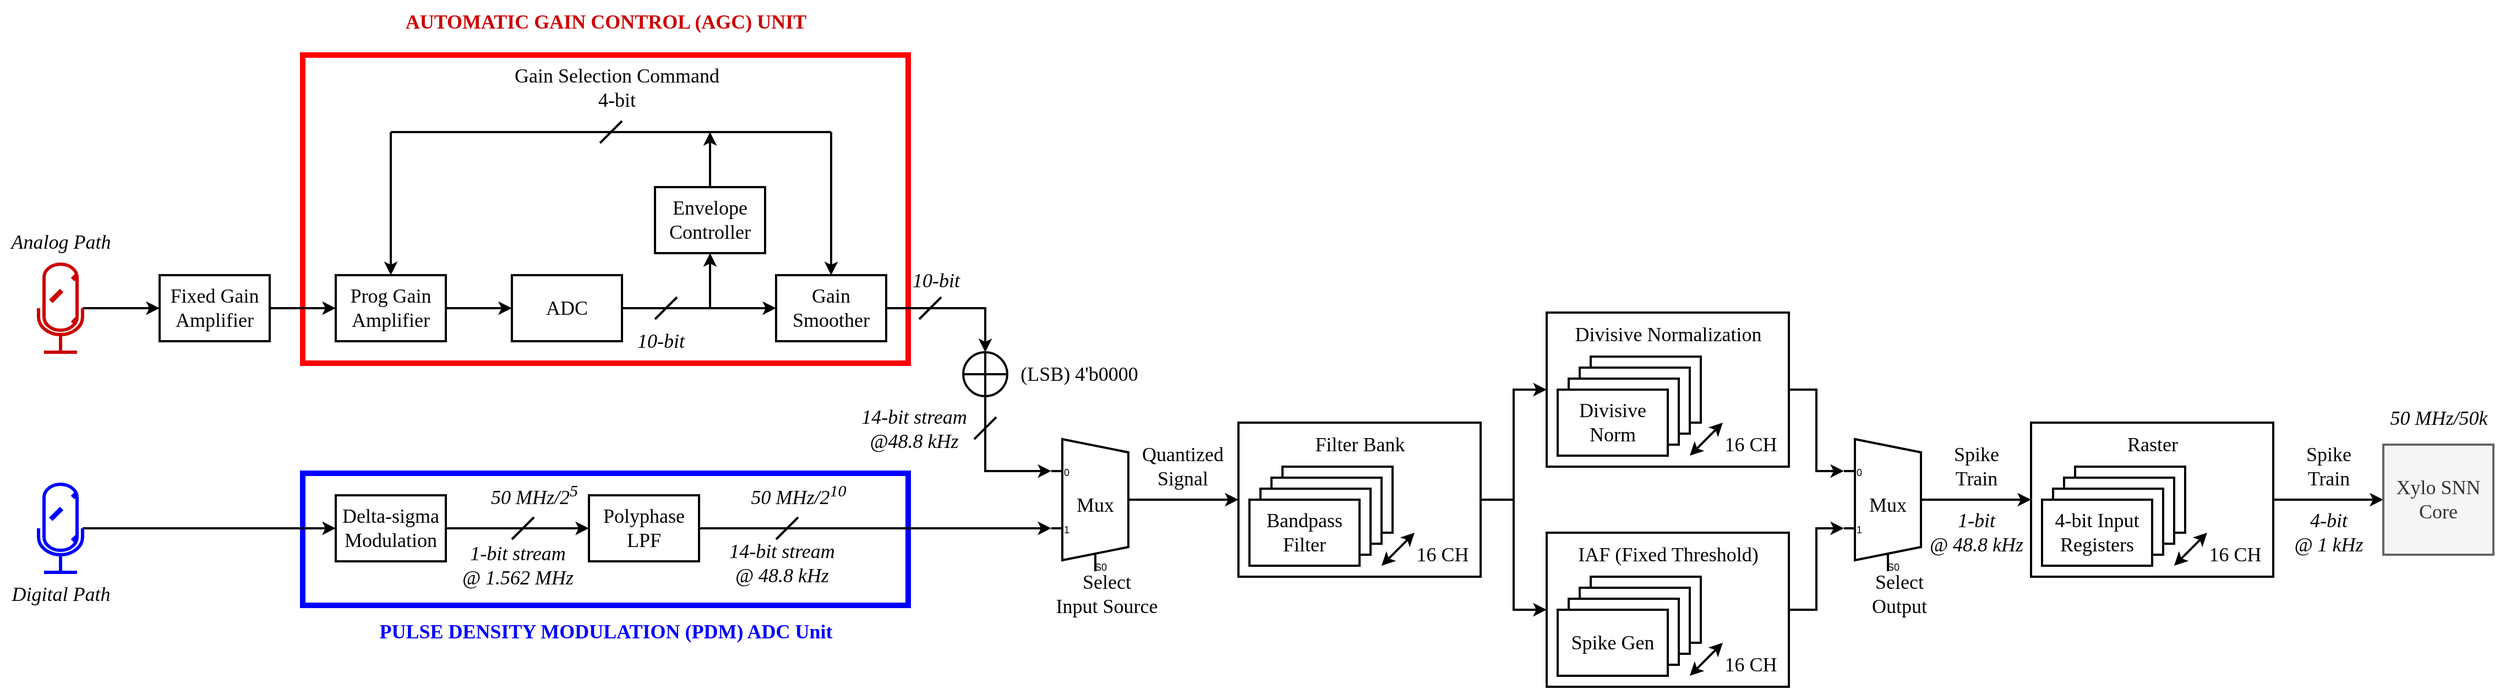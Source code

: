 <mxfile version="22.0.5" type="device">
  <diagram name="Page-1" id="toTXQOctY8lqpIN5eQkJ">
    <mxGraphModel dx="1774" dy="1069" grid="1" gridSize="10" guides="1" tooltips="1" connect="1" arrows="1" fold="1" page="1" pageScale="1" pageWidth="1169" pageHeight="827" math="0" shadow="0">
      <root>
        <mxCell id="0" />
        <mxCell id="1" parent="0" />
        <mxCell id="9MsrRh6NDD8cImw58Ieo-61" value="" style="rounded=0;whiteSpace=wrap;html=1;fillColor=none;glass=0;shadow=0;strokeColor=#0000FF;strokeWidth=5;fillStyle=auto;fontColor=#CC0000;" parent="1" vertex="1">
          <mxGeometry x="320" y="470" width="550" height="120" as="geometry" />
        </mxCell>
        <mxCell id="9MsrRh6NDD8cImw58Ieo-32" value="" style="rounded=0;whiteSpace=wrap;html=1;fillColor=none;glass=0;shadow=0;strokeColor=#FF0000;strokeWidth=5;fillStyle=auto;fontColor=#CC0000;" parent="1" vertex="1">
          <mxGeometry x="320" y="90" width="550" height="280" as="geometry" />
        </mxCell>
        <mxCell id="9MsrRh6NDD8cImw58Ieo-7" style="edgeStyle=orthogonalEdgeStyle;rounded=0;orthogonalLoop=1;jettySize=auto;html=1;strokeWidth=2;fontFamily=Times New Roman;fontSize=18;entryX=0;entryY=0.5;entryDx=0;entryDy=0;" parent="1" source="9MsrRh6NDD8cImw58Ieo-1" target="9MsrRh6NDD8cImw58Ieo-9" edge="1">
          <mxGeometry relative="1" as="geometry">
            <mxPoint x="200" y="320" as="targetPoint" />
          </mxGeometry>
        </mxCell>
        <mxCell id="9MsrRh6NDD8cImw58Ieo-1" value="" style="html=1;verticalLabelPosition=bottom;align=center;labelBackgroundColor=#ffffff;verticalAlign=top;strokeWidth=3;strokeColor=#CC0000;shadow=0;dashed=0;shape=mxgraph.ios7.icons.microphone;fillColor=#CC0000;fillStyle=dashed;fontFamily=Times New Roman;fontSize=18;" parent="1" vertex="1">
          <mxGeometry x="80" y="280" width="40" height="80" as="geometry" />
        </mxCell>
        <mxCell id="9MsrRh6NDD8cImw58Ieo-11" style="edgeStyle=orthogonalEdgeStyle;rounded=0;orthogonalLoop=1;jettySize=auto;html=1;entryX=0;entryY=0.5;entryDx=0;entryDy=0;strokeWidth=2;fontFamily=Times New Roman;fontSize=18;" parent="1" source="9MsrRh6NDD8cImw58Ieo-9" target="9MsrRh6NDD8cImw58Ieo-10" edge="1">
          <mxGeometry relative="1" as="geometry" />
        </mxCell>
        <mxCell id="9MsrRh6NDD8cImw58Ieo-23" style="edgeStyle=orthogonalEdgeStyle;rounded=0;orthogonalLoop=1;jettySize=auto;html=1;strokeWidth=2;endArrow=none;endFill=0;startArrow=classic;startFill=1;exitX=0.5;exitY=0;exitDx=0;exitDy=0;" parent="1" source="9MsrRh6NDD8cImw58Ieo-10" edge="1">
          <mxGeometry relative="1" as="geometry">
            <mxPoint x="400" y="160" as="targetPoint" />
            <Array as="points">
              <mxPoint x="400" y="160" />
            </Array>
          </mxGeometry>
        </mxCell>
        <mxCell id="9MsrRh6NDD8cImw58Ieo-9" value="Fixed Gain Amplifier" style="whiteSpace=wrap;html=1;fontFamily=Times New Roman;fontSize=18;strokeWidth=2;" parent="1" vertex="1">
          <mxGeometry x="190" y="290" width="100" height="60" as="geometry" />
        </mxCell>
        <mxCell id="9MsrRh6NDD8cImw58Ieo-13" style="edgeStyle=orthogonalEdgeStyle;rounded=0;orthogonalLoop=1;jettySize=auto;html=1;exitX=1;exitY=0.5;exitDx=0;exitDy=0;entryX=0;entryY=0.5;entryDx=0;entryDy=0;strokeWidth=2;fontFamily=Times New Roman;fontSize=18;" parent="1" source="9MsrRh6NDD8cImw58Ieo-10" target="9MsrRh6NDD8cImw58Ieo-12" edge="1">
          <mxGeometry relative="1" as="geometry" />
        </mxCell>
        <mxCell id="9MsrRh6NDD8cImw58Ieo-10" value="Prog Gain Amplifier" style="whiteSpace=wrap;html=1;fontFamily=Times New Roman;fontSize=18;strokeWidth=2;" parent="1" vertex="1">
          <mxGeometry x="350" y="290" width="100" height="60" as="geometry" />
        </mxCell>
        <mxCell id="9MsrRh6NDD8cImw58Ieo-17" style="edgeStyle=orthogonalEdgeStyle;rounded=0;orthogonalLoop=1;jettySize=auto;html=1;exitX=1;exitY=0.5;exitDx=0;exitDy=0;strokeWidth=2;fontFamily=Times New Roman;fontSize=18;" parent="1" source="9MsrRh6NDD8cImw58Ieo-12" target="9MsrRh6NDD8cImw58Ieo-15" edge="1">
          <mxGeometry relative="1" as="geometry" />
        </mxCell>
        <mxCell id="9MsrRh6NDD8cImw58Ieo-19" style="edgeStyle=orthogonalEdgeStyle;rounded=0;orthogonalLoop=1;jettySize=auto;html=1;entryX=0.5;entryY=1;entryDx=0;entryDy=0;strokeWidth=2;" parent="1" source="9MsrRh6NDD8cImw58Ieo-12" target="9MsrRh6NDD8cImw58Ieo-18" edge="1">
          <mxGeometry relative="1" as="geometry">
            <Array as="points">
              <mxPoint x="690" y="320" />
              <mxPoint x="690" y="270" />
            </Array>
          </mxGeometry>
        </mxCell>
        <mxCell id="9MsrRh6NDD8cImw58Ieo-12" value="ADC" style="whiteSpace=wrap;html=1;fontFamily=Times New Roman;fontSize=18;strokeWidth=2;" parent="1" vertex="1">
          <mxGeometry x="510" y="290" width="100" height="60" as="geometry" />
        </mxCell>
        <mxCell id="9MsrRh6NDD8cImw58Ieo-22" style="edgeStyle=orthogonalEdgeStyle;rounded=0;orthogonalLoop=1;jettySize=auto;html=1;exitX=0.5;exitY=0;exitDx=0;exitDy=0;strokeWidth=2;endArrow=none;endFill=0;startArrow=classic;startFill=1;" parent="1" source="9MsrRh6NDD8cImw58Ieo-15" edge="1">
          <mxGeometry relative="1" as="geometry">
            <mxPoint x="800" y="160" as="targetPoint" />
          </mxGeometry>
        </mxCell>
        <mxCell id="9MsrRh6NDD8cImw58Ieo-29" style="edgeStyle=orthogonalEdgeStyle;rounded=0;orthogonalLoop=1;jettySize=auto;html=1;exitX=1;exitY=0.5;exitDx=0;exitDy=0;strokeWidth=2;entryX=0.5;entryY=0;entryDx=0;entryDy=0;entryPerimeter=0;" parent="1" source="9MsrRh6NDD8cImw58Ieo-15" target="9MsrRh6NDD8cImw58Ieo-66" edge="1">
          <mxGeometry relative="1" as="geometry">
            <mxPoint x="940" y="320" as="targetPoint" />
          </mxGeometry>
        </mxCell>
        <mxCell id="9MsrRh6NDD8cImw58Ieo-15" value="Gain Smoother" style="whiteSpace=wrap;html=1;fontFamily=Times New Roman;fontSize=18;strokeWidth=2;" parent="1" vertex="1">
          <mxGeometry x="750" y="290" width="100" height="60" as="geometry" />
        </mxCell>
        <mxCell id="9MsrRh6NDD8cImw58Ieo-24" style="edgeStyle=orthogonalEdgeStyle;rounded=0;orthogonalLoop=1;jettySize=auto;html=1;exitX=0.5;exitY=0;exitDx=0;exitDy=0;strokeWidth=2;" parent="1" source="9MsrRh6NDD8cImw58Ieo-18" edge="1">
          <mxGeometry relative="1" as="geometry">
            <mxPoint x="690" y="160" as="targetPoint" />
          </mxGeometry>
        </mxCell>
        <mxCell id="9MsrRh6NDD8cImw58Ieo-18" value="Envelope Controller" style="whiteSpace=wrap;html=1;fontFamily=Times New Roman;fontSize=18;strokeWidth=2;" parent="1" vertex="1">
          <mxGeometry x="640" y="210" width="100" height="60" as="geometry" />
        </mxCell>
        <mxCell id="9MsrRh6NDD8cImw58Ieo-20" value="" style="endArrow=none;html=1;rounded=0;strokeWidth=2;" parent="1" edge="1">
          <mxGeometry width="50" height="50" relative="1" as="geometry">
            <mxPoint x="400" y="160" as="sourcePoint" />
            <mxPoint x="800" y="160" as="targetPoint" />
          </mxGeometry>
        </mxCell>
        <mxCell id="9MsrRh6NDD8cImw58Ieo-25" value="Gain Selection Command&lt;br&gt;4-bit" style="text;html=1;align=center;verticalAlign=middle;resizable=0;points=[];autosize=1;strokeColor=none;fillColor=none;fontFamily=Times New Roman;fontSize=18;" parent="1" vertex="1">
          <mxGeometry x="500" y="90" width="210" height="60" as="geometry" />
        </mxCell>
        <mxCell id="9MsrRh6NDD8cImw58Ieo-26" value="" style="endArrow=none;html=1;rounded=0;strokeWidth=2;" parent="1" edge="1">
          <mxGeometry width="50" height="50" relative="1" as="geometry">
            <mxPoint x="590" y="170" as="sourcePoint" />
            <mxPoint x="610" y="150" as="targetPoint" />
          </mxGeometry>
        </mxCell>
        <mxCell id="9MsrRh6NDD8cImw58Ieo-27" value="" style="endArrow=none;html=1;rounded=0;strokeWidth=2;" parent="1" edge="1">
          <mxGeometry width="50" height="50" relative="1" as="geometry">
            <mxPoint x="640" y="330" as="sourcePoint" />
            <mxPoint x="660" y="310" as="targetPoint" />
          </mxGeometry>
        </mxCell>
        <mxCell id="9MsrRh6NDD8cImw58Ieo-28" value="10-bit" style="text;html=1;align=center;verticalAlign=middle;resizable=0;points=[];autosize=1;strokeColor=none;fillColor=none;fontFamily=Times New Roman;fontSize=18;fontStyle=2" parent="1" vertex="1">
          <mxGeometry x="610" y="330" width="70" height="40" as="geometry" />
        </mxCell>
        <mxCell id="9MsrRh6NDD8cImw58Ieo-30" value="10-bit" style="text;html=1;align=center;verticalAlign=middle;resizable=0;points=[];autosize=1;strokeColor=none;fillColor=none;fontFamily=Times New Roman;fontSize=18;fontStyle=2" parent="1" vertex="1">
          <mxGeometry x="860" y="275" width="70" height="40" as="geometry" />
        </mxCell>
        <mxCell id="9MsrRh6NDD8cImw58Ieo-31" value="" style="endArrow=none;html=1;rounded=0;strokeWidth=2;" parent="1" edge="1">
          <mxGeometry width="50" height="50" relative="1" as="geometry">
            <mxPoint x="880" y="330" as="sourcePoint" />
            <mxPoint x="900" y="310" as="targetPoint" />
          </mxGeometry>
        </mxCell>
        <mxCell id="9MsrRh6NDD8cImw58Ieo-33" value="AUTOMATIC GAIN CONTROL (AGC) UNIT" style="text;html=1;align=center;verticalAlign=middle;resizable=0;points=[];autosize=1;strokeColor=none;fillColor=none;fontFamily=Times New Roman;fontSize=18;fontStyle=1;fontColor=#CC0000;" parent="1" vertex="1">
          <mxGeometry x="400" y="40" width="390" height="40" as="geometry" />
        </mxCell>
        <mxCell id="9MsrRh6NDD8cImw58Ieo-35" value="&lt;i&gt;Analog Path&lt;/i&gt;" style="text;html=1;align=center;verticalAlign=middle;resizable=0;points=[];autosize=1;strokeColor=none;fillColor=none;fontFamily=Times New Roman;fontSize=18;" parent="1" vertex="1">
          <mxGeometry x="45" y="240" width="110" height="40" as="geometry" />
        </mxCell>
        <mxCell id="7w7PCdq3hjsfF6tZsjkb-40" style="edgeStyle=orthogonalEdgeStyle;rounded=0;orthogonalLoop=1;jettySize=auto;html=1;exitX=1;exitY=0.5;exitDx=0;exitDy=0;strokeWidth=2;" parent="1" source="9MsrRh6NDD8cImw58Ieo-39" target="7w7PCdq3hjsfF6tZsjkb-1" edge="1">
          <mxGeometry relative="1" as="geometry" />
        </mxCell>
        <mxCell id="9MsrRh6NDD8cImw58Ieo-39" value="Delta-sigma Modulation" style="whiteSpace=wrap;html=1;fontFamily=Times New Roman;fontSize=18;strokeWidth=2;" parent="1" vertex="1">
          <mxGeometry x="350" y="490" width="100" height="60" as="geometry" />
        </mxCell>
        <mxCell id="9MsrRh6NDD8cImw58Ieo-62" value="PULSE DENSITY MODULATION (PDM) ADC Unit" style="text;html=1;align=center;verticalAlign=middle;resizable=0;points=[];autosize=1;strokeColor=none;fillColor=none;fontFamily=Times New Roman;fontSize=18;fontStyle=1;fontColor=#0000FF;" parent="1" vertex="1">
          <mxGeometry x="375" y="594" width="440" height="40" as="geometry" />
        </mxCell>
        <mxCell id="9MsrRh6NDD8cImw58Ieo-64" value="" style="endArrow=none;html=1;rounded=0;strokeWidth=2;" parent="1" edge="1">
          <mxGeometry width="50" height="50" relative="1" as="geometry">
            <mxPoint x="750" y="530" as="sourcePoint" />
            <mxPoint x="770" y="510" as="targetPoint" />
          </mxGeometry>
        </mxCell>
        <mxCell id="9MsrRh6NDD8cImw58Ieo-66" value="" style="verticalLabelPosition=bottom;verticalAlign=top;html=1;shape=mxgraph.flowchart.summing_function;strokeWidth=2;" parent="1" vertex="1">
          <mxGeometry x="920" y="360" width="40" height="40" as="geometry" />
        </mxCell>
        <mxCell id="9MsrRh6NDD8cImw58Ieo-67" value="(LSB) 4&#39;b0000" style="text;html=1;align=center;verticalAlign=middle;resizable=0;points=[];autosize=1;strokeColor=none;fillColor=none;fontFamily=Times New Roman;fontSize=18;" parent="1" vertex="1">
          <mxGeometry x="960" y="360" width="130" height="40" as="geometry" />
        </mxCell>
        <mxCell id="9MsrRh6NDD8cImw58Ieo-69" value="Mux" style="shadow=0;dashed=0;align=center;html=1;strokeWidth=2;shape=mxgraph.electrical.abstract.mux2;whiteSpace=wrap;fontFamily=Times New Roman;fontSize=18;" parent="1" vertex="1">
          <mxGeometry x="1000" y="439" width="80" height="120" as="geometry" />
        </mxCell>
        <mxCell id="9MsrRh6NDD8cImw58Ieo-70" style="edgeStyle=orthogonalEdgeStyle;rounded=0;orthogonalLoop=1;jettySize=auto;html=1;exitX=0.5;exitY=1;exitDx=0;exitDy=0;exitPerimeter=0;entryX=0;entryY=0.217;entryDx=0;entryDy=3;entryPerimeter=0;strokeWidth=2;" parent="1" source="9MsrRh6NDD8cImw58Ieo-66" target="9MsrRh6NDD8cImw58Ieo-69" edge="1">
          <mxGeometry relative="1" as="geometry" />
        </mxCell>
        <mxCell id="9MsrRh6NDD8cImw58Ieo-71" value="" style="endArrow=none;html=1;rounded=0;strokeWidth=2;" parent="1" edge="1">
          <mxGeometry width="50" height="50" relative="1" as="geometry">
            <mxPoint x="930" y="439" as="sourcePoint" />
            <mxPoint x="950" y="419" as="targetPoint" />
          </mxGeometry>
        </mxCell>
        <mxCell id="9MsrRh6NDD8cImw58Ieo-74" value="Quantized &lt;br&gt;Signal" style="text;html=1;align=center;verticalAlign=middle;resizable=0;points=[];autosize=1;strokeColor=none;fillColor=none;fontFamily=Times New Roman;fontSize=18;" parent="1" vertex="1">
          <mxGeometry x="1069" y="434" width="100" height="60" as="geometry" />
        </mxCell>
        <mxCell id="9MsrRh6NDD8cImw58Ieo-76" value="Select &lt;br&gt;Input Source" style="text;html=1;align=center;verticalAlign=middle;resizable=0;points=[];autosize=1;strokeColor=none;fillColor=none;fontFamily=Times New Roman;fontSize=18;" parent="1" vertex="1">
          <mxGeometry x="990" y="550" width="120" height="60" as="geometry" />
        </mxCell>
        <mxCell id="9MsrRh6NDD8cImw58Ieo-85" value="" style="endArrow=classic;html=1;rounded=0;strokeWidth=2;exitX=1;exitY=0.5;exitDx=0;exitDy=-5;exitPerimeter=0;entryX=0;entryY=0.5;entryDx=0;entryDy=0;" parent="1" source="9MsrRh6NDD8cImw58Ieo-69" target="7w7PCdq3hjsfF6tZsjkb-11" edge="1">
          <mxGeometry width="50" height="50" relative="1" as="geometry">
            <mxPoint x="1080" y="493.88" as="sourcePoint" />
            <mxPoint x="1160" y="494.12" as="targetPoint" />
          </mxGeometry>
        </mxCell>
        <mxCell id="7w7PCdq3hjsfF6tZsjkb-44" style="edgeStyle=orthogonalEdgeStyle;rounded=0;orthogonalLoop=1;jettySize=auto;html=1;exitX=1;exitY=0.5;exitDx=0;exitDy=0;strokeWidth=2;entryX=0;entryY=0.65;entryDx=0;entryDy=3;entryPerimeter=0;" parent="1" source="7w7PCdq3hjsfF6tZsjkb-1" target="9MsrRh6NDD8cImw58Ieo-69" edge="1">
          <mxGeometry relative="1" as="geometry">
            <mxPoint x="740" y="520" as="targetPoint" />
          </mxGeometry>
        </mxCell>
        <mxCell id="7w7PCdq3hjsfF6tZsjkb-1" value="Polyphase LPF" style="whiteSpace=wrap;html=1;fontFamily=Times New Roman;fontSize=18;strokeWidth=2;" parent="1" vertex="1">
          <mxGeometry x="580" y="490" width="100" height="60" as="geometry" />
        </mxCell>
        <mxCell id="7w7PCdq3hjsfF6tZsjkb-21" style="edgeStyle=orthogonalEdgeStyle;rounded=0;orthogonalLoop=1;jettySize=auto;html=1;exitX=1;exitY=0.5;exitDx=0;exitDy=0;entryX=0;entryY=0.5;entryDx=0;entryDy=0;strokeWidth=2;" parent="1" source="7w7PCdq3hjsfF6tZsjkb-11" target="7w7PCdq3hjsfF6tZsjkb-13" edge="1">
          <mxGeometry relative="1" as="geometry" />
        </mxCell>
        <mxCell id="7w7PCdq3hjsfF6tZsjkb-30" style="edgeStyle=orthogonalEdgeStyle;rounded=0;orthogonalLoop=1;jettySize=auto;html=1;exitX=1;exitY=0.5;exitDx=0;exitDy=0;entryX=0;entryY=0.5;entryDx=0;entryDy=0;strokeWidth=2;" parent="1" source="7w7PCdq3hjsfF6tZsjkb-11" target="7w7PCdq3hjsfF6tZsjkb-22" edge="1">
          <mxGeometry relative="1" as="geometry" />
        </mxCell>
        <mxCell id="7w7PCdq3hjsfF6tZsjkb-11" value="" style="rounded=0;whiteSpace=wrap;html=1;fillColor=none;strokeWidth=2;" parent="1" vertex="1">
          <mxGeometry x="1170" y="424" width="220" height="140" as="geometry" />
        </mxCell>
        <mxCell id="9MsrRh6NDD8cImw58Ieo-57" value="" style="endArrow=classic;startArrow=classic;html=1;rounded=0;strokeWidth=2;" parent="1" edge="1">
          <mxGeometry width="50" height="50" relative="1" as="geometry">
            <mxPoint x="1300" y="554" as="sourcePoint" />
            <mxPoint x="1330" y="524" as="targetPoint" />
          </mxGeometry>
        </mxCell>
        <mxCell id="9MsrRh6NDD8cImw58Ieo-43" value="Bandpass Filter" style="whiteSpace=wrap;html=1;fontFamily=Times New Roman;fontSize=18;strokeWidth=2;" parent="1" vertex="1">
          <mxGeometry x="1210" y="464" width="100" height="60" as="geometry" />
        </mxCell>
        <mxCell id="9MsrRh6NDD8cImw58Ieo-44" value="Bandpass Filter" style="whiteSpace=wrap;html=1;fontFamily=Times New Roman;fontSize=18;strokeWidth=2;" parent="1" vertex="1">
          <mxGeometry x="1200" y="474" width="100" height="60" as="geometry" />
        </mxCell>
        <mxCell id="9MsrRh6NDD8cImw58Ieo-45" value="Bandpass Filter" style="whiteSpace=wrap;html=1;fontFamily=Times New Roman;fontSize=18;strokeWidth=2;" parent="1" vertex="1">
          <mxGeometry x="1190" y="484" width="100" height="60" as="geometry" />
        </mxCell>
        <mxCell id="7w7PCdq3hjsfF6tZsjkb-8" value="Bandpass Filter" style="whiteSpace=wrap;html=1;fontFamily=Times New Roman;fontSize=18;strokeWidth=2;" parent="1" vertex="1">
          <mxGeometry x="1180" y="494" width="100" height="60" as="geometry" />
        </mxCell>
        <mxCell id="7w7PCdq3hjsfF6tZsjkb-9" value="16 CH" style="text;html=1;align=center;verticalAlign=middle;resizable=0;points=[];autosize=1;strokeColor=none;fillColor=none;fontFamily=Times New Roman;fontSize=18;" parent="1" vertex="1">
          <mxGeometry x="1320" y="524" width="70" height="40" as="geometry" />
        </mxCell>
        <mxCell id="7w7PCdq3hjsfF6tZsjkb-12" value="Filter Bank" style="text;html=1;align=center;verticalAlign=middle;resizable=0;points=[];autosize=1;strokeColor=none;fillColor=none;fontFamily=Times New Roman;fontSize=18;" parent="1" vertex="1">
          <mxGeometry x="1230" y="424" width="100" height="40" as="geometry" />
        </mxCell>
        <mxCell id="7w7PCdq3hjsfF6tZsjkb-13" value="" style="rounded=0;whiteSpace=wrap;html=1;fillColor=none;strokeWidth=2;" parent="1" vertex="1">
          <mxGeometry x="1450" y="324" width="220" height="140" as="geometry" />
        </mxCell>
        <mxCell id="7w7PCdq3hjsfF6tZsjkb-14" value="" style="endArrow=classic;startArrow=classic;html=1;rounded=0;strokeWidth=2;" parent="1" edge="1">
          <mxGeometry width="50" height="50" relative="1" as="geometry">
            <mxPoint x="1580" y="454" as="sourcePoint" />
            <mxPoint x="1610" y="424" as="targetPoint" />
          </mxGeometry>
        </mxCell>
        <mxCell id="7w7PCdq3hjsfF6tZsjkb-15" value="Bandpass Filter" style="whiteSpace=wrap;html=1;fontFamily=Times New Roman;fontSize=18;strokeWidth=2;" parent="1" vertex="1">
          <mxGeometry x="1490" y="364" width="100" height="60" as="geometry" />
        </mxCell>
        <mxCell id="7w7PCdq3hjsfF6tZsjkb-16" value="Bandpass Filter" style="whiteSpace=wrap;html=1;fontFamily=Times New Roman;fontSize=18;strokeWidth=2;" parent="1" vertex="1">
          <mxGeometry x="1480" y="374" width="100" height="60" as="geometry" />
        </mxCell>
        <mxCell id="7w7PCdq3hjsfF6tZsjkb-17" value="Bandpass Filter" style="whiteSpace=wrap;html=1;fontFamily=Times New Roman;fontSize=18;strokeWidth=2;" parent="1" vertex="1">
          <mxGeometry x="1470" y="384" width="100" height="60" as="geometry" />
        </mxCell>
        <mxCell id="7w7PCdq3hjsfF6tZsjkb-18" value="Divisive Norm" style="whiteSpace=wrap;html=1;fontFamily=Times New Roman;fontSize=18;strokeWidth=2;" parent="1" vertex="1">
          <mxGeometry x="1460" y="394" width="100" height="60" as="geometry" />
        </mxCell>
        <mxCell id="7w7PCdq3hjsfF6tZsjkb-19" value="16 CH" style="text;html=1;align=center;verticalAlign=middle;resizable=0;points=[];autosize=1;strokeColor=none;fillColor=none;fontFamily=Times New Roman;fontSize=18;" parent="1" vertex="1">
          <mxGeometry x="1600" y="424" width="70" height="40" as="geometry" />
        </mxCell>
        <mxCell id="7w7PCdq3hjsfF6tZsjkb-20" value="Divisive Normalization" style="text;html=1;align=center;verticalAlign=middle;resizable=0;points=[];autosize=1;strokeColor=none;fillColor=none;fontFamily=Times New Roman;fontSize=18;" parent="1" vertex="1">
          <mxGeometry x="1465" y="324" width="190" height="40" as="geometry" />
        </mxCell>
        <mxCell id="7w7PCdq3hjsfF6tZsjkb-22" value="" style="rounded=0;whiteSpace=wrap;html=1;fillColor=none;strokeWidth=2;" parent="1" vertex="1">
          <mxGeometry x="1450" y="524" width="220" height="140" as="geometry" />
        </mxCell>
        <mxCell id="7w7PCdq3hjsfF6tZsjkb-23" value="" style="endArrow=classic;startArrow=classic;html=1;rounded=0;strokeWidth=2;" parent="1" edge="1">
          <mxGeometry width="50" height="50" relative="1" as="geometry">
            <mxPoint x="1580" y="654" as="sourcePoint" />
            <mxPoint x="1610" y="624" as="targetPoint" />
          </mxGeometry>
        </mxCell>
        <mxCell id="7w7PCdq3hjsfF6tZsjkb-24" value="Bandpass Filter" style="whiteSpace=wrap;html=1;fontFamily=Times New Roman;fontSize=18;strokeWidth=2;" parent="1" vertex="1">
          <mxGeometry x="1490" y="564" width="100" height="60" as="geometry" />
        </mxCell>
        <mxCell id="7w7PCdq3hjsfF6tZsjkb-25" value="Bandpass Filter" style="whiteSpace=wrap;html=1;fontFamily=Times New Roman;fontSize=18;strokeWidth=2;" parent="1" vertex="1">
          <mxGeometry x="1480" y="574" width="100" height="60" as="geometry" />
        </mxCell>
        <mxCell id="7w7PCdq3hjsfF6tZsjkb-26" value="Bandpass Filter" style="whiteSpace=wrap;html=1;fontFamily=Times New Roman;fontSize=18;strokeWidth=2;" parent="1" vertex="1">
          <mxGeometry x="1470" y="584" width="100" height="60" as="geometry" />
        </mxCell>
        <mxCell id="7w7PCdq3hjsfF6tZsjkb-27" value="Spike Gen" style="whiteSpace=wrap;html=1;fontFamily=Times New Roman;fontSize=18;strokeWidth=2;" parent="1" vertex="1">
          <mxGeometry x="1460" y="594" width="100" height="60" as="geometry" />
        </mxCell>
        <mxCell id="7w7PCdq3hjsfF6tZsjkb-28" value="16 CH" style="text;html=1;align=center;verticalAlign=middle;resizable=0;points=[];autosize=1;strokeColor=none;fillColor=none;fontFamily=Times New Roman;fontSize=18;" parent="1" vertex="1">
          <mxGeometry x="1600" y="624" width="70" height="40" as="geometry" />
        </mxCell>
        <mxCell id="7w7PCdq3hjsfF6tZsjkb-29" value="IAF (Fixed Threshold)" style="text;html=1;align=center;verticalAlign=middle;resizable=0;points=[];autosize=1;strokeColor=none;fillColor=none;fontFamily=Times New Roman;fontSize=18;" parent="1" vertex="1">
          <mxGeometry x="1465" y="524" width="190" height="40" as="geometry" />
        </mxCell>
        <mxCell id="7w7PCdq3hjsfF6tZsjkb-38" style="edgeStyle=orthogonalEdgeStyle;rounded=0;orthogonalLoop=1;jettySize=auto;html=1;exitX=1;exitY=0.5;exitDx=0;exitDy=-5;exitPerimeter=0;strokeWidth=2;entryX=0;entryY=0.5;entryDx=0;entryDy=0;" parent="1" source="7w7PCdq3hjsfF6tZsjkb-34" target="2wzVH3fkBpW3y58YIU7X-1" edge="1">
          <mxGeometry relative="1" as="geometry">
            <mxPoint x="1870" y="494" as="targetPoint" />
          </mxGeometry>
        </mxCell>
        <mxCell id="7w7PCdq3hjsfF6tZsjkb-34" value="Mux" style="shadow=0;dashed=0;align=center;html=1;strokeWidth=2;shape=mxgraph.electrical.abstract.mux2;whiteSpace=wrap;fontFamily=Times New Roman;fontSize=18;" parent="1" vertex="1">
          <mxGeometry x="1720" y="439" width="80" height="120" as="geometry" />
        </mxCell>
        <mxCell id="7w7PCdq3hjsfF6tZsjkb-35" value="Select &lt;br&gt;Output" style="text;html=1;align=center;verticalAlign=middle;resizable=0;points=[];autosize=1;strokeColor=none;fillColor=none;fontFamily=Times New Roman;fontSize=18;" parent="1" vertex="1">
          <mxGeometry x="1735" y="550" width="70" height="60" as="geometry" />
        </mxCell>
        <mxCell id="7w7PCdq3hjsfF6tZsjkb-36" style="edgeStyle=orthogonalEdgeStyle;rounded=0;orthogonalLoop=1;jettySize=auto;html=1;exitX=1;exitY=0.5;exitDx=0;exitDy=0;entryX=0;entryY=0.217;entryDx=0;entryDy=3;entryPerimeter=0;strokeWidth=2;" parent="1" source="7w7PCdq3hjsfF6tZsjkb-13" target="7w7PCdq3hjsfF6tZsjkb-34" edge="1">
          <mxGeometry relative="1" as="geometry" />
        </mxCell>
        <mxCell id="7w7PCdq3hjsfF6tZsjkb-37" style="edgeStyle=orthogonalEdgeStyle;rounded=0;orthogonalLoop=1;jettySize=auto;html=1;entryX=0;entryY=0.65;entryDx=0;entryDy=3;entryPerimeter=0;strokeWidth=2;" parent="1" source="7w7PCdq3hjsfF6tZsjkb-22" target="7w7PCdq3hjsfF6tZsjkb-34" edge="1">
          <mxGeometry relative="1" as="geometry" />
        </mxCell>
        <mxCell id="7w7PCdq3hjsfF6tZsjkb-42" value="" style="endArrow=none;html=1;rounded=0;strokeWidth=2;" parent="1" edge="1">
          <mxGeometry width="50" height="50" relative="1" as="geometry">
            <mxPoint x="510" y="530" as="sourcePoint" />
            <mxPoint x="530" y="510" as="targetPoint" />
          </mxGeometry>
        </mxCell>
        <mxCell id="7w7PCdq3hjsfF6tZsjkb-43" value="1-bit stream &lt;br&gt;@ 1.562 MHz" style="text;html=1;align=center;verticalAlign=middle;resizable=0;points=[];autosize=1;strokeColor=none;fillColor=none;fontFamily=Times New Roman;fontSize=18;fontStyle=2" parent="1" vertex="1">
          <mxGeometry x="450" y="524" width="130" height="60" as="geometry" />
        </mxCell>
        <mxCell id="7w7PCdq3hjsfF6tZsjkb-45" value="Spike &lt;br&gt;Train" style="text;html=1;align=center;verticalAlign=middle;resizable=0;points=[];autosize=1;strokeColor=none;fillColor=none;fontFamily=Times New Roman;fontSize=18;" parent="1" vertex="1">
          <mxGeometry x="1810" y="434" width="60" height="60" as="geometry" />
        </mxCell>
        <mxCell id="7w7PCdq3hjsfF6tZsjkb-47" value="14-bit stream&lt;br&gt;@ 48.8 kHz" style="text;html=1;align=center;verticalAlign=middle;resizable=0;points=[];autosize=1;strokeColor=none;fillColor=none;fontFamily=Times New Roman;fontSize=18;fontStyle=2" parent="1" vertex="1">
          <mxGeometry x="695" y="522" width="120" height="60" as="geometry" />
        </mxCell>
        <mxCell id="7w7PCdq3hjsfF6tZsjkb-56" style="edgeStyle=orthogonalEdgeStyle;rounded=0;orthogonalLoop=1;jettySize=auto;html=1;strokeWidth=2;entryX=0;entryY=0.5;entryDx=0;entryDy=0;" parent="1" source="7w7PCdq3hjsfF6tZsjkb-51" target="9MsrRh6NDD8cImw58Ieo-39" edge="1">
          <mxGeometry relative="1" as="geometry">
            <mxPoint x="280" y="530" as="targetPoint" />
          </mxGeometry>
        </mxCell>
        <mxCell id="7w7PCdq3hjsfF6tZsjkb-51" value="" style="html=1;verticalLabelPosition=bottom;align=center;labelBackgroundColor=#ffffff;verticalAlign=top;strokeWidth=3;strokeColor=#0000FF;shadow=0;dashed=0;shape=mxgraph.ios7.icons.microphone;fillColor=#0000FF;fillStyle=dashed;fontFamily=Times New Roman;fontSize=18;" parent="1" vertex="1">
          <mxGeometry x="80" y="480" width="40" height="80" as="geometry" />
        </mxCell>
        <mxCell id="7w7PCdq3hjsfF6tZsjkb-52" value="&lt;i&gt;Digital Path&lt;/i&gt;" style="text;html=1;align=center;verticalAlign=middle;resizable=0;points=[];autosize=1;strokeColor=none;fillColor=none;fontFamily=Times New Roman;fontSize=18;" parent="1" vertex="1">
          <mxGeometry x="45" y="560" width="110" height="40" as="geometry" />
        </mxCell>
        <mxCell id="7w7PCdq3hjsfF6tZsjkb-57" value="14-bit stream&lt;br&gt;@48.8 kHz" style="text;html=1;align=center;verticalAlign=middle;resizable=0;points=[];autosize=1;strokeColor=none;fillColor=none;fontFamily=Times New Roman;fontSize=18;fontStyle=2" parent="1" vertex="1">
          <mxGeometry x="815" y="400" width="120" height="60" as="geometry" />
        </mxCell>
        <mxCell id="2wzVH3fkBpW3y58YIU7X-11" style="edgeStyle=orthogonalEdgeStyle;rounded=0;orthogonalLoop=1;jettySize=auto;html=1;exitX=1;exitY=0.5;exitDx=0;exitDy=0;entryX=0;entryY=0.5;entryDx=0;entryDy=0;strokeWidth=2;" edge="1" parent="1" source="2wzVH3fkBpW3y58YIU7X-1" target="2wzVH3fkBpW3y58YIU7X-9">
          <mxGeometry relative="1" as="geometry" />
        </mxCell>
        <mxCell id="2wzVH3fkBpW3y58YIU7X-1" value="" style="rounded=0;whiteSpace=wrap;html=1;fillColor=none;strokeWidth=2;" vertex="1" parent="1">
          <mxGeometry x="1890" y="424" width="220" height="140" as="geometry" />
        </mxCell>
        <mxCell id="2wzVH3fkBpW3y58YIU7X-2" value="" style="endArrow=classic;startArrow=classic;html=1;rounded=0;strokeWidth=2;" edge="1" parent="1">
          <mxGeometry width="50" height="50" relative="1" as="geometry">
            <mxPoint x="2020" y="554" as="sourcePoint" />
            <mxPoint x="2050" y="524" as="targetPoint" />
          </mxGeometry>
        </mxCell>
        <mxCell id="2wzVH3fkBpW3y58YIU7X-3" value="Bandpass Filter" style="whiteSpace=wrap;html=1;fontFamily=Times New Roman;fontSize=18;strokeWidth=2;" vertex="1" parent="1">
          <mxGeometry x="1930" y="464" width="100" height="60" as="geometry" />
        </mxCell>
        <mxCell id="2wzVH3fkBpW3y58YIU7X-4" value="Bandpass Filter" style="whiteSpace=wrap;html=1;fontFamily=Times New Roman;fontSize=18;strokeWidth=2;" vertex="1" parent="1">
          <mxGeometry x="1920" y="474" width="100" height="60" as="geometry" />
        </mxCell>
        <mxCell id="2wzVH3fkBpW3y58YIU7X-5" value="Bandpass Filter" style="whiteSpace=wrap;html=1;fontFamily=Times New Roman;fontSize=18;strokeWidth=2;" vertex="1" parent="1">
          <mxGeometry x="1910" y="484" width="100" height="60" as="geometry" />
        </mxCell>
        <mxCell id="2wzVH3fkBpW3y58YIU7X-6" value="4-bit Input Registers" style="whiteSpace=wrap;html=1;fontFamily=Times New Roman;fontSize=18;strokeWidth=2;" vertex="1" parent="1">
          <mxGeometry x="1900" y="494" width="100" height="60" as="geometry" />
        </mxCell>
        <mxCell id="2wzVH3fkBpW3y58YIU7X-7" value="16 CH" style="text;html=1;align=center;verticalAlign=middle;resizable=0;points=[];autosize=1;strokeColor=none;fillColor=none;fontFamily=Times New Roman;fontSize=18;" vertex="1" parent="1">
          <mxGeometry x="2040" y="524" width="70" height="40" as="geometry" />
        </mxCell>
        <mxCell id="2wzVH3fkBpW3y58YIU7X-8" value="Raster" style="text;html=1;align=center;verticalAlign=middle;resizable=0;points=[];autosize=1;strokeColor=none;fillColor=none;fontFamily=Times New Roman;fontSize=18;" vertex="1" parent="1">
          <mxGeometry x="1965" y="424" width="70" height="40" as="geometry" />
        </mxCell>
        <mxCell id="2wzVH3fkBpW3y58YIU7X-9" value="Xylo SNN Core" style="whiteSpace=wrap;html=1;fontFamily=Times New Roman;fontSize=18;strokeWidth=2;fillColor=#f5f5f5;fontColor=#333333;strokeColor=#666666;" vertex="1" parent="1">
          <mxGeometry x="2210" y="444" width="100" height="100" as="geometry" />
        </mxCell>
        <mxCell id="2wzVH3fkBpW3y58YIU7X-12" value="Spike &lt;br&gt;Train" style="text;html=1;align=center;verticalAlign=middle;resizable=0;points=[];autosize=1;strokeColor=none;fillColor=none;fontFamily=Times New Roman;fontSize=18;" vertex="1" parent="1">
          <mxGeometry x="2130" y="434" width="60" height="60" as="geometry" />
        </mxCell>
        <mxCell id="2wzVH3fkBpW3y58YIU7X-13" value="1-bit&lt;br&gt;@ 48.8 kHz" style="text;html=1;align=center;verticalAlign=middle;resizable=0;points=[];autosize=1;strokeColor=none;fillColor=none;fontFamily=Times New Roman;fontSize=18;fontStyle=2" vertex="1" parent="1">
          <mxGeometry x="1785" y="494" width="110" height="60" as="geometry" />
        </mxCell>
        <mxCell id="2wzVH3fkBpW3y58YIU7X-14" value="4-bit&lt;br&gt;@ 1 kHz" style="text;html=1;align=center;verticalAlign=middle;resizable=0;points=[];autosize=1;strokeColor=none;fillColor=none;fontFamily=Times New Roman;fontSize=18;fontStyle=2" vertex="1" parent="1">
          <mxGeometry x="2115" y="494" width="90" height="60" as="geometry" />
        </mxCell>
        <mxCell id="2wzVH3fkBpW3y58YIU7X-15" value="50 MHz/2&lt;sup&gt;5&lt;/sup&gt;" style="text;html=1;align=center;verticalAlign=middle;resizable=0;points=[];autosize=1;strokeColor=none;fillColor=none;fontFamily=Times New Roman;fontSize=18;fontStyle=2" vertex="1" parent="1">
          <mxGeometry x="480" y="470" width="100" height="40" as="geometry" />
        </mxCell>
        <mxCell id="2wzVH3fkBpW3y58YIU7X-16" value="50 MHz/2&lt;sup&gt;10&lt;/sup&gt;" style="text;html=1;align=center;verticalAlign=middle;resizable=0;points=[];autosize=1;strokeColor=none;fillColor=none;fontFamily=Times New Roman;fontSize=18;fontStyle=2" vertex="1" parent="1">
          <mxGeometry x="715" y="470" width="110" height="40" as="geometry" />
        </mxCell>
        <mxCell id="2wzVH3fkBpW3y58YIU7X-17" value="50 MHz/50k" style="text;html=1;align=center;verticalAlign=middle;resizable=0;points=[];autosize=1;strokeColor=none;fillColor=none;fontFamily=Times New Roman;fontSize=18;fontStyle=2" vertex="1" parent="1">
          <mxGeometry x="2205" y="400" width="110" height="40" as="geometry" />
        </mxCell>
      </root>
    </mxGraphModel>
  </diagram>
</mxfile>
